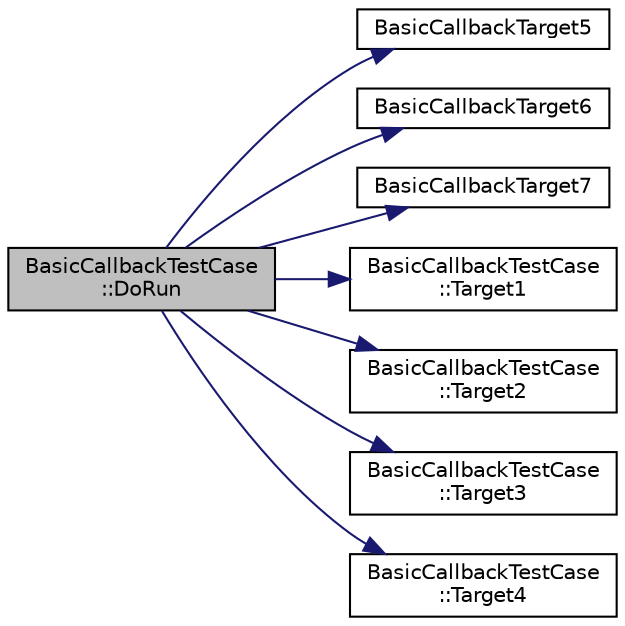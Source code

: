 digraph "BasicCallbackTestCase::DoRun"
{
 // LATEX_PDF_SIZE
  edge [fontname="Helvetica",fontsize="10",labelfontname="Helvetica",labelfontsize="10"];
  node [fontname="Helvetica",fontsize="10",shape=record];
  rankdir="LR";
  Node1 [label="BasicCallbackTestCase\l::DoRun",height=0.2,width=0.4,color="black", fillcolor="grey75", style="filled", fontcolor="black",tooltip="Implementation to actually run this TestCase."];
  Node1 -> Node2 [color="midnightblue",fontsize="10",style="solid",fontname="Helvetica"];
  Node2 [label="BasicCallbackTarget5",height=0.2,width=0.4,color="black", fillcolor="white", style="filled",URL="$callback-test-suite_8cc.html#ad07263d7c54038463ca8e51768c47e34",tooltip=" "];
  Node1 -> Node3 [color="midnightblue",fontsize="10",style="solid",fontname="Helvetica"];
  Node3 [label="BasicCallbackTarget6",height=0.2,width=0.4,color="black", fillcolor="white", style="filled",URL="$callback-test-suite_8cc.html#a602bf8811b41389f55ea481d16cdafbf",tooltip=" "];
  Node1 -> Node4 [color="midnightblue",fontsize="10",style="solid",fontname="Helvetica"];
  Node4 [label="BasicCallbackTarget7",height=0.2,width=0.4,color="black", fillcolor="white", style="filled",URL="$callback-test-suite_8cc.html#a5593766be7f62db1560dfd17941db9b1",tooltip=" "];
  Node1 -> Node5 [color="midnightblue",fontsize="10",style="solid",fontname="Helvetica"];
  Node5 [label="BasicCallbackTestCase\l::Target1",height=0.2,width=0.4,color="black", fillcolor="white", style="filled",URL="$class_basic_callback_test_case.html#a355bda47bacdd87c9db8f521ef11c2f8",tooltip=" "];
  Node1 -> Node6 [color="midnightblue",fontsize="10",style="solid",fontname="Helvetica"];
  Node6 [label="BasicCallbackTestCase\l::Target2",height=0.2,width=0.4,color="black", fillcolor="white", style="filled",URL="$class_basic_callback_test_case.html#a9bbbcd0919566d5882de93051b82f4b0",tooltip=" "];
  Node1 -> Node7 [color="midnightblue",fontsize="10",style="solid",fontname="Helvetica"];
  Node7 [label="BasicCallbackTestCase\l::Target3",height=0.2,width=0.4,color="black", fillcolor="white", style="filled",URL="$class_basic_callback_test_case.html#a6316385907068e5282825059758ac973",tooltip=" "];
  Node1 -> Node8 [color="midnightblue",fontsize="10",style="solid",fontname="Helvetica"];
  Node8 [label="BasicCallbackTestCase\l::Target4",height=0.2,width=0.4,color="black", fillcolor="white", style="filled",URL="$class_basic_callback_test_case.html#acded6016c8875ee1174068e28b1d464b",tooltip=" "];
}
